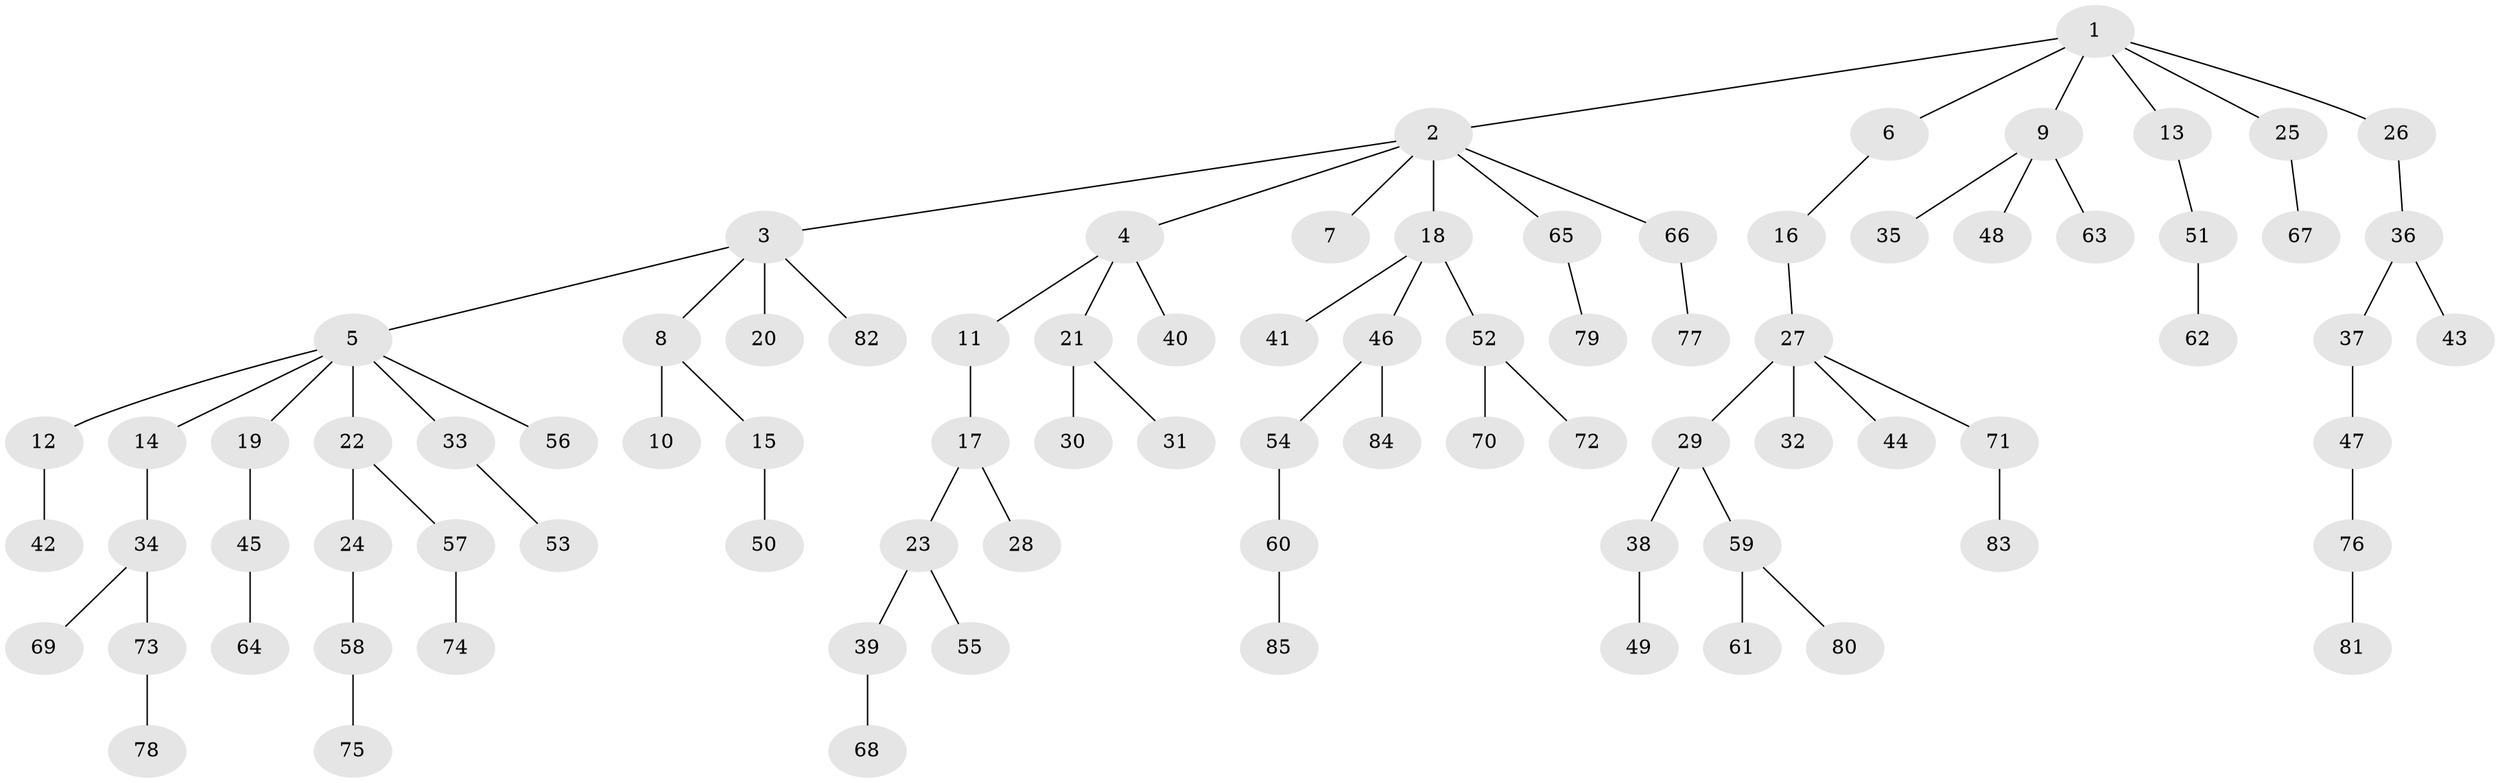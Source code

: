 // Generated by graph-tools (version 1.1) at 2025/15/03/09/25 04:15:31]
// undirected, 85 vertices, 84 edges
graph export_dot {
graph [start="1"]
  node [color=gray90,style=filled];
  1;
  2;
  3;
  4;
  5;
  6;
  7;
  8;
  9;
  10;
  11;
  12;
  13;
  14;
  15;
  16;
  17;
  18;
  19;
  20;
  21;
  22;
  23;
  24;
  25;
  26;
  27;
  28;
  29;
  30;
  31;
  32;
  33;
  34;
  35;
  36;
  37;
  38;
  39;
  40;
  41;
  42;
  43;
  44;
  45;
  46;
  47;
  48;
  49;
  50;
  51;
  52;
  53;
  54;
  55;
  56;
  57;
  58;
  59;
  60;
  61;
  62;
  63;
  64;
  65;
  66;
  67;
  68;
  69;
  70;
  71;
  72;
  73;
  74;
  75;
  76;
  77;
  78;
  79;
  80;
  81;
  82;
  83;
  84;
  85;
  1 -- 2;
  1 -- 6;
  1 -- 9;
  1 -- 13;
  1 -- 25;
  1 -- 26;
  2 -- 3;
  2 -- 4;
  2 -- 7;
  2 -- 18;
  2 -- 65;
  2 -- 66;
  3 -- 5;
  3 -- 8;
  3 -- 20;
  3 -- 82;
  4 -- 11;
  4 -- 21;
  4 -- 40;
  5 -- 12;
  5 -- 14;
  5 -- 19;
  5 -- 22;
  5 -- 33;
  5 -- 56;
  6 -- 16;
  8 -- 10;
  8 -- 15;
  9 -- 35;
  9 -- 48;
  9 -- 63;
  11 -- 17;
  12 -- 42;
  13 -- 51;
  14 -- 34;
  15 -- 50;
  16 -- 27;
  17 -- 23;
  17 -- 28;
  18 -- 41;
  18 -- 46;
  18 -- 52;
  19 -- 45;
  21 -- 30;
  21 -- 31;
  22 -- 24;
  22 -- 57;
  23 -- 39;
  23 -- 55;
  24 -- 58;
  25 -- 67;
  26 -- 36;
  27 -- 29;
  27 -- 32;
  27 -- 44;
  27 -- 71;
  29 -- 38;
  29 -- 59;
  33 -- 53;
  34 -- 69;
  34 -- 73;
  36 -- 37;
  36 -- 43;
  37 -- 47;
  38 -- 49;
  39 -- 68;
  45 -- 64;
  46 -- 54;
  46 -- 84;
  47 -- 76;
  51 -- 62;
  52 -- 70;
  52 -- 72;
  54 -- 60;
  57 -- 74;
  58 -- 75;
  59 -- 61;
  59 -- 80;
  60 -- 85;
  65 -- 79;
  66 -- 77;
  71 -- 83;
  73 -- 78;
  76 -- 81;
}

